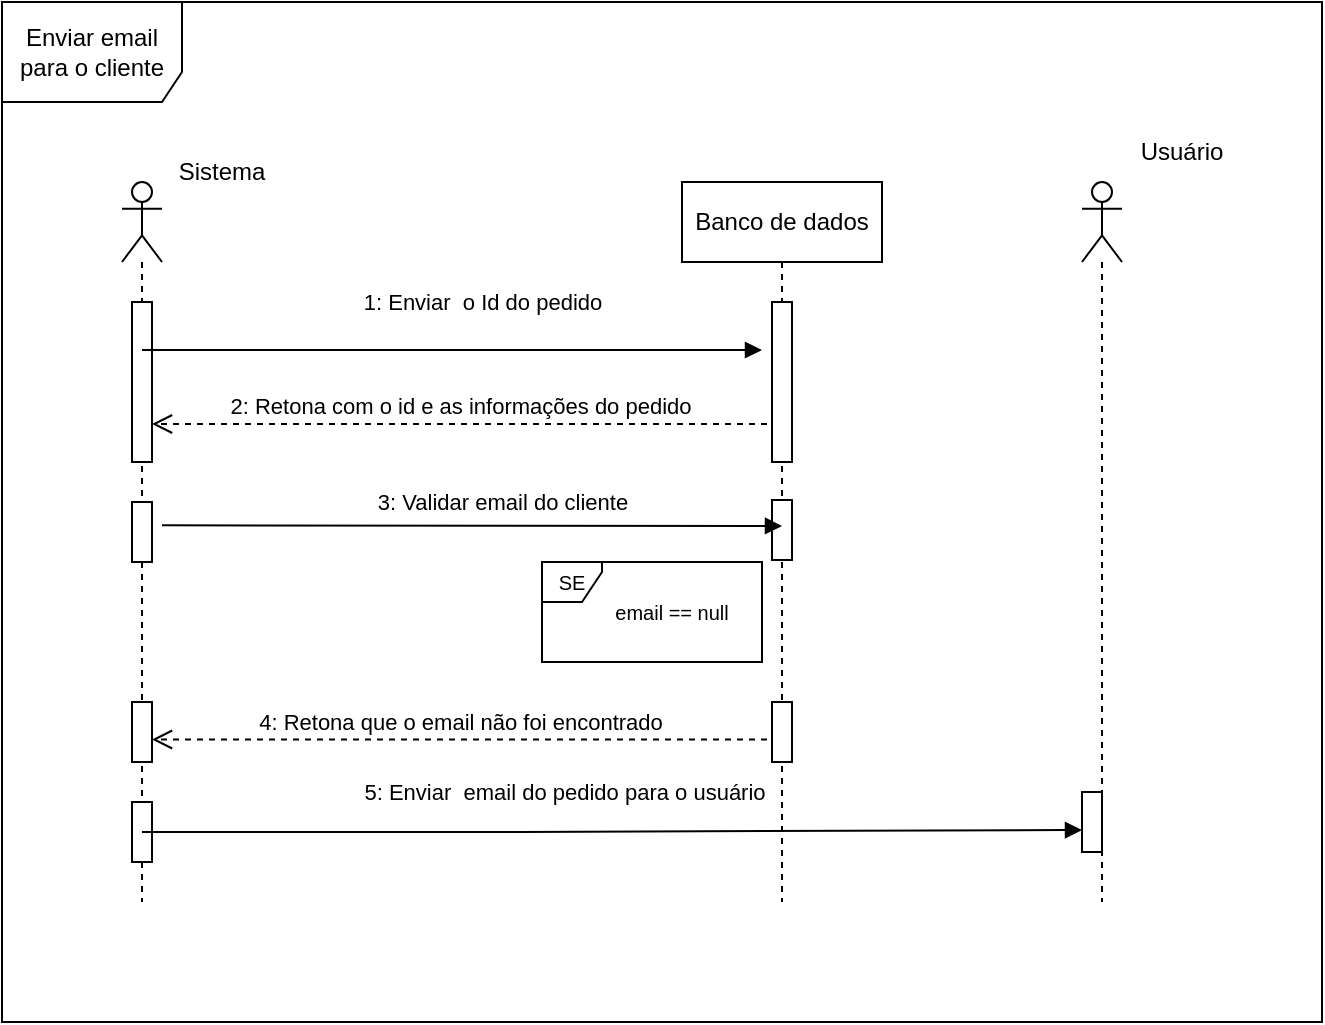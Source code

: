 <mxfile>
    <diagram id="yk8NF5s4lmzRFMYtV1e7" name="Page-1">
        <mxGraphModel dx="1130" dy="792" grid="1" gridSize="10" guides="1" tooltips="1" connect="1" arrows="1" fold="1" page="1" pageScale="1" pageWidth="827" pageHeight="1169" math="0" shadow="0">
            <root>
                <mxCell id="0"/>
                <mxCell id="1" parent="0"/>
                <mxCell id="2" value="Enviar email para o cliente" style="shape=umlFrame;whiteSpace=wrap;html=1;width=90;height=50;" parent="1" vertex="1">
                    <mxGeometry x="20" y="50" width="660" height="510" as="geometry"/>
                </mxCell>
                <mxCell id="7" value="" style="shape=umlLifeline;participant=umlActor;perimeter=lifelinePerimeter;whiteSpace=wrap;html=1;container=1;collapsible=0;recursiveResize=0;verticalAlign=top;spacingTop=36;outlineConnect=0;" parent="1" vertex="1">
                    <mxGeometry x="80" y="140" width="20" height="360" as="geometry"/>
                </mxCell>
                <mxCell id="10" value="" style="html=1;points=[];perimeter=orthogonalPerimeter;" parent="7" vertex="1">
                    <mxGeometry x="5" y="60" width="10" height="80" as="geometry"/>
                </mxCell>
                <mxCell id="35" value="" style="html=1;points=[];perimeter=orthogonalPerimeter;" parent="7" vertex="1">
                    <mxGeometry x="5" y="160" width="10" height="30" as="geometry"/>
                </mxCell>
                <mxCell id="71" value="" style="html=1;points=[];perimeter=orthogonalPerimeter;" vertex="1" parent="7">
                    <mxGeometry x="5" y="260" width="10" height="30" as="geometry"/>
                </mxCell>
                <mxCell id="74" value="" style="html=1;points=[];perimeter=orthogonalPerimeter;" vertex="1" parent="7">
                    <mxGeometry x="5" y="310" width="10" height="30" as="geometry"/>
                </mxCell>
                <mxCell id="9" value="Sistema" style="text;html=1;strokeColor=none;fillColor=none;align=center;verticalAlign=middle;whiteSpace=wrap;rounded=0;" parent="1" vertex="1">
                    <mxGeometry x="100" y="120" width="60" height="30" as="geometry"/>
                </mxCell>
                <mxCell id="34" value="&lt;font style=&quot;font-size: 11px;&quot;&gt;2: Retona com o id e as informações do pedido&lt;/font&gt;" style="html=1;verticalAlign=bottom;endArrow=open;dashed=1;endSize=8;fontSize=10;exitX=-0.25;exitY=0.625;exitDx=0;exitDy=0;exitPerimeter=0;entryX=1;entryY=0.5;entryDx=0;entryDy=0;entryPerimeter=0;" parent="1" edge="1">
                    <mxGeometry relative="1" as="geometry">
                        <mxPoint x="402.5" y="261" as="sourcePoint"/>
                        <mxPoint x="95" y="261" as="targetPoint"/>
                    </mxGeometry>
                </mxCell>
                <mxCell id="12" value="" style="html=1;verticalAlign=bottom;endArrow=block;" parent="1" edge="1">
                    <mxGeometry width="80" relative="1" as="geometry">
                        <mxPoint x="90" y="224" as="sourcePoint"/>
                        <mxPoint x="400" y="224" as="targetPoint"/>
                        <Array as="points">
                            <mxPoint x="210" y="224"/>
                            <mxPoint x="240" y="224"/>
                            <mxPoint x="270" y="224"/>
                        </Array>
                    </mxGeometry>
                </mxCell>
                <mxCell id="14" value="1: Enviar&amp;nbsp; o Id do pedido" style="edgeLabel;html=1;align=center;verticalAlign=middle;resizable=0;points=[];" parent="12" vertex="1" connectable="0">
                    <mxGeometry x="0.219" relative="1" as="geometry">
                        <mxPoint x="-19" y="-24" as="offset"/>
                    </mxGeometry>
                </mxCell>
                <mxCell id="6" value="Banco de dados" style="shape=umlLifeline;perimeter=lifelinePerimeter;whiteSpace=wrap;html=1;container=1;collapsible=0;recursiveResize=0;outlineConnect=0;" parent="1" vertex="1">
                    <mxGeometry x="360" y="140" width="100" height="360" as="geometry"/>
                </mxCell>
                <mxCell id="13" value="" style="html=1;points=[];perimeter=orthogonalPerimeter;" parent="6" vertex="1">
                    <mxGeometry x="45" y="60" width="10" height="80" as="geometry"/>
                </mxCell>
                <mxCell id="63" value="" style="html=1;points=[];perimeter=orthogonalPerimeter;" vertex="1" parent="6">
                    <mxGeometry x="45" y="159" width="10" height="30" as="geometry"/>
                </mxCell>
                <mxCell id="57" value="" style="shape=umlLifeline;participant=umlActor;perimeter=lifelinePerimeter;whiteSpace=wrap;html=1;container=1;collapsible=0;recursiveResize=0;verticalAlign=top;spacingTop=36;outlineConnect=0;" parent="1" vertex="1">
                    <mxGeometry x="560" y="140" width="20" height="360" as="geometry"/>
                </mxCell>
                <mxCell id="59" value="" style="html=1;points=[];perimeter=orthogonalPerimeter;" parent="57" vertex="1">
                    <mxGeometry y="305" width="10" height="30" as="geometry"/>
                </mxCell>
                <mxCell id="60" value="Usuário" style="text;html=1;strokeColor=none;fillColor=none;align=center;verticalAlign=middle;whiteSpace=wrap;rounded=0;" parent="1" vertex="1">
                    <mxGeometry x="580" y="110" width="60" height="30" as="geometry"/>
                </mxCell>
                <mxCell id="61" value="" style="html=1;verticalAlign=bottom;endArrow=block;exitX=0;exitY=0.865;exitDx=0;exitDy=0;exitPerimeter=0;" parent="1" edge="1">
                    <mxGeometry width="80" relative="1" as="geometry">
                        <mxPoint x="100" y="311.68" as="sourcePoint"/>
                        <mxPoint x="410" y="312" as="targetPoint"/>
                    </mxGeometry>
                </mxCell>
                <mxCell id="62" value="3: Validar email do cliente" style="edgeLabel;html=1;align=center;verticalAlign=middle;resizable=0;points=[];" parent="1" vertex="1" connectable="0">
                    <mxGeometry x="270" y="300" as="geometry"/>
                </mxCell>
                <mxCell id="64" value="SE" style="shape=umlFrame;whiteSpace=wrap;html=1;fontSize=10;fillColor=#FFFFFF;width=30;height=20;" vertex="1" parent="1">
                    <mxGeometry x="290" y="330" width="110" height="50" as="geometry"/>
                </mxCell>
                <mxCell id="65" value="email == null" style="text;html=1;strokeColor=none;fillColor=none;align=center;verticalAlign=middle;whiteSpace=wrap;rounded=0;fontSize=10;" vertex="1" parent="1">
                    <mxGeometry x="320" y="342.5" width="70" height="25" as="geometry"/>
                </mxCell>
                <mxCell id="66" value="&lt;font style=&quot;font-size: 11px;&quot;&gt;4: Retona que o email não foi encontrado&lt;/font&gt;" style="html=1;verticalAlign=bottom;endArrow=open;dashed=1;endSize=8;fontSize=10;exitX=-0.25;exitY=0.625;exitDx=0;exitDy=0;exitPerimeter=0;startArrow=none;" edge="1" parent="1" source="69" target="71">
                    <mxGeometry relative="1" as="geometry">
                        <mxPoint x="407.5" y="420" as="sourcePoint"/>
                        <mxPoint x="110" y="419" as="targetPoint"/>
                    </mxGeometry>
                </mxCell>
                <mxCell id="67" value="" style="html=1;verticalAlign=bottom;endArrow=block;entryX=0;entryY=0.633;entryDx=0;entryDy=0;entryPerimeter=0;" edge="1" parent="1">
                    <mxGeometry width="80" relative="1" as="geometry">
                        <mxPoint x="90" y="465" as="sourcePoint"/>
                        <mxPoint x="560" y="463.99" as="targetPoint"/>
                        <Array as="points">
                            <mxPoint x="210" y="465"/>
                            <mxPoint x="240" y="465"/>
                            <mxPoint x="270" y="465"/>
                        </Array>
                    </mxGeometry>
                </mxCell>
                <mxCell id="68" value="5: Enviar&amp;nbsp; email do pedido para o usuário" style="edgeLabel;html=1;align=center;verticalAlign=middle;resizable=0;points=[];" vertex="1" connectable="0" parent="67">
                    <mxGeometry x="0.219" relative="1" as="geometry">
                        <mxPoint x="-76" y="-20" as="offset"/>
                    </mxGeometry>
                </mxCell>
                <mxCell id="70" value="" style="html=1;verticalAlign=bottom;endArrow=none;dashed=1;endSize=8;fontSize=10;exitX=-0.25;exitY=0.625;exitDx=0;exitDy=0;exitPerimeter=0;" edge="1" parent="1" target="69">
                    <mxGeometry relative="1" as="geometry">
                        <mxPoint x="407.5" y="420" as="sourcePoint"/>
                        <mxPoint x="89.5" y="420" as="targetPoint"/>
                    </mxGeometry>
                </mxCell>
                <mxCell id="69" value="" style="html=1;points=[];perimeter=orthogonalPerimeter;" vertex="1" parent="1">
                    <mxGeometry x="405" y="400" width="10" height="30" as="geometry"/>
                </mxCell>
            </root>
        </mxGraphModel>
    </diagram>
</mxfile>